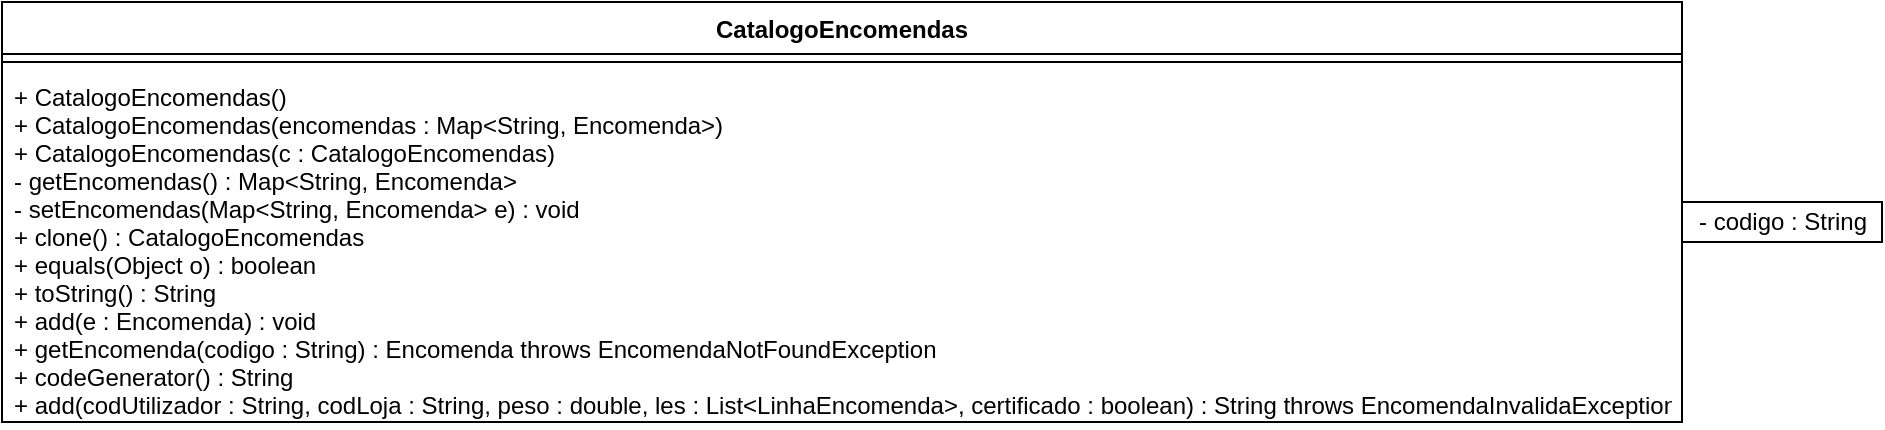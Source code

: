 <mxfile version="13.0.1" type="device"><diagram id="156TWqzqvm_quB4XYFCr" name="Page-1"><mxGraphModel dx="1102" dy="814" grid="1" gridSize="10" guides="1" tooltips="1" connect="1" arrows="1" fold="1" page="1" pageScale="1" pageWidth="1169" pageHeight="827" math="0" shadow="0"><root><mxCell id="0"/><mxCell id="1" parent="0"/><mxCell id="fM9hNw7W5QINtWifCrtw-16" value="- codigo : String" style="html=1;fontFamily=Helvetica;verticalAlign=middle;" parent="1" vertex="1"><mxGeometry x="955" y="360" width="100" height="20" as="geometry"/></mxCell><mxCell id="fM9hNw7W5QINtWifCrtw-11" value="CatalogoEncomendas" style="swimlane;fontStyle=1;align=center;verticalAlign=top;childLayout=stackLayout;horizontal=1;startSize=26;horizontalStack=0;resizeParent=1;resizeParentMax=0;resizeLast=0;collapsible=1;marginBottom=0;fontFamily=Helvetica;" parent="1" vertex="1"><mxGeometry x="115" y="260" width="840" height="210" as="geometry"/></mxCell><mxCell id="fM9hNw7W5QINtWifCrtw-13" value="" style="line;strokeWidth=1;fillColor=none;align=left;verticalAlign=middle;spacingTop=-1;spacingLeft=3;spacingRight=3;rotatable=0;labelPosition=right;points=[];portConstraint=eastwest;" parent="fM9hNw7W5QINtWifCrtw-11" vertex="1"><mxGeometry y="26" width="840" height="8" as="geometry"/></mxCell><mxCell id="fM9hNw7W5QINtWifCrtw-14" value="+ CatalogoEncomendas()&#10;+ CatalogoEncomendas(encomendas : Map&lt;String, Encomenda&gt;)&#10;+ CatalogoEncomendas(c : CatalogoEncomendas)&#10;- getEncomendas() : Map&lt;String, Encomenda&gt;&#10;- setEncomendas(Map&lt;String, Encomenda&gt; e) : void&#10;+ clone() : CatalogoEncomendas&#10;+ equals(Object o) : boolean&#10;+ toString() : String&#10;+ add(e : Encomenda) : void&#10;+ getEncomenda(codigo : String) : Encomenda throws EncomendaNotFoundException&#10;+ codeGenerator() : String&#10;+ add(codUtilizador : String, codLoja : String, peso : double, les : List&lt;LinhaEncomenda&gt;, certificado : boolean) : String throws EncomendaInvalidaException" style="text;strokeColor=none;fillColor=none;align=left;verticalAlign=top;spacingLeft=4;spacingRight=4;overflow=hidden;rotatable=0;points=[[0,0.5],[1,0.5]];portConstraint=eastwest;" parent="fM9hNw7W5QINtWifCrtw-11" vertex="1"><mxGeometry y="34" width="840" height="176" as="geometry"/></mxCell></root></mxGraphModel></diagram></mxfile>
